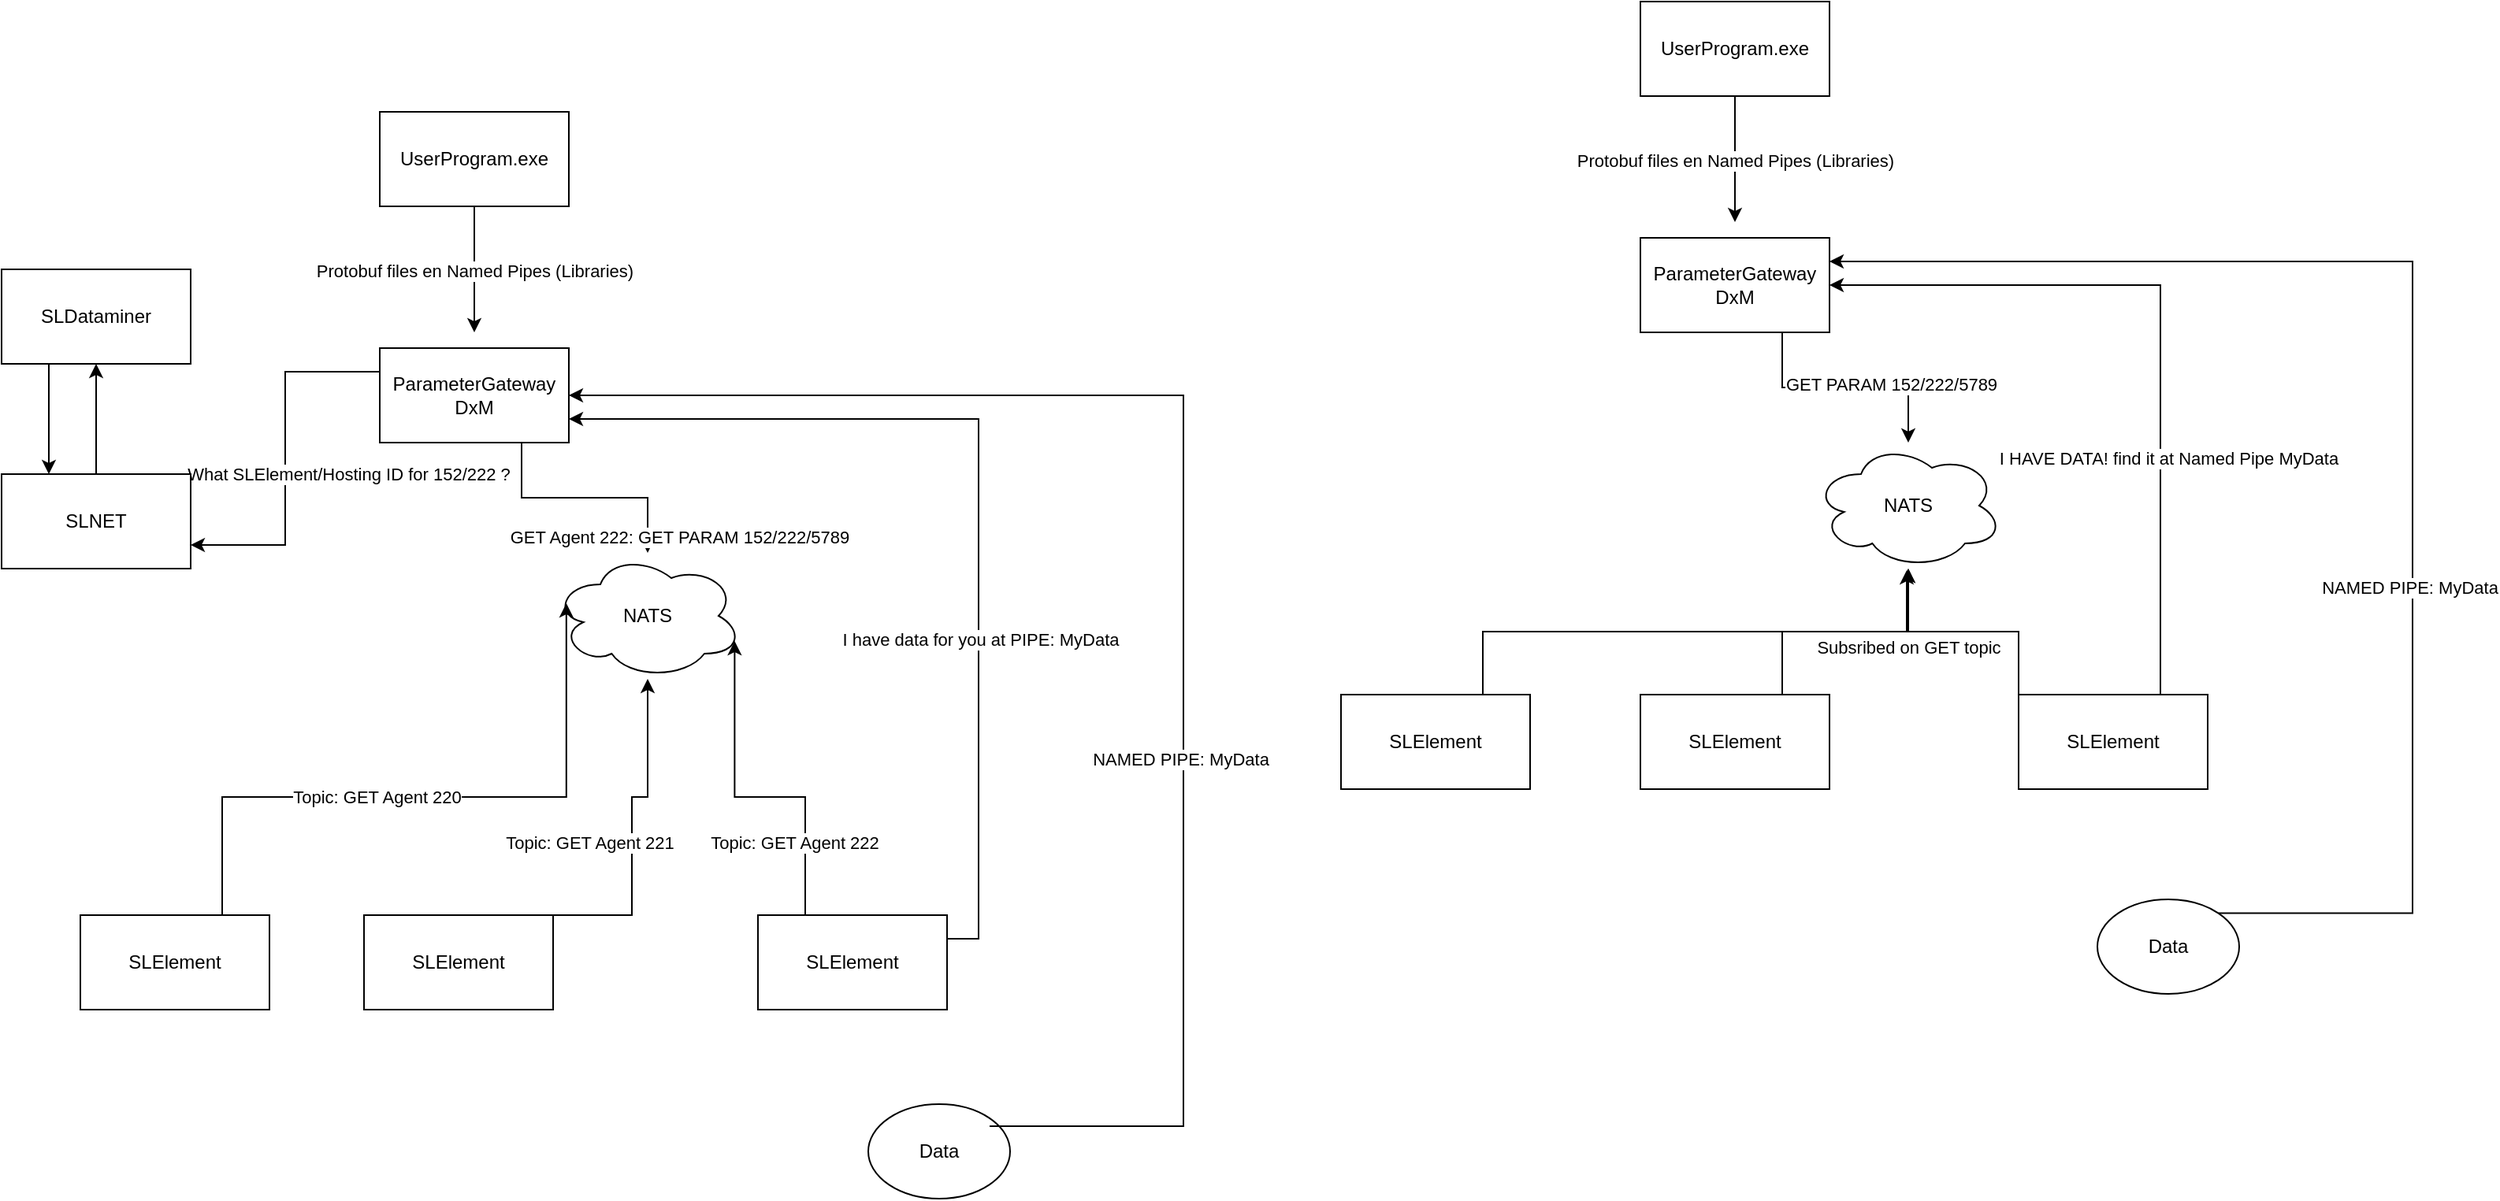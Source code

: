 <mxfile version="24.0.7" type="github">
  <diagram name="Pagina-1" id="wJ1V50IH1IuiKim2gVSn">
    <mxGraphModel dx="2022" dy="722" grid="1" gridSize="10" guides="1" tooltips="1" connect="1" arrows="1" fold="1" page="1" pageScale="1" pageWidth="827" pageHeight="1169" math="0" shadow="0">
      <root>
        <mxCell id="0" />
        <mxCell id="1" parent="0" />
        <mxCell id="Whz3UONTRS0zzaaH_FLw-6" value="" style="edgeStyle=orthogonalEdgeStyle;rounded=0;orthogonalLoop=1;jettySize=auto;html=1;" edge="1" parent="1" source="Whz3UONTRS0zzaaH_FLw-1">
          <mxGeometry relative="1" as="geometry">
            <mxPoint x="330" y="300" as="targetPoint" />
          </mxGeometry>
        </mxCell>
        <mxCell id="Whz3UONTRS0zzaaH_FLw-7" value="Protobuf files en Named Pipes (Libraries)" style="edgeLabel;html=1;align=center;verticalAlign=middle;resizable=0;points=[];" vertex="1" connectable="0" parent="Whz3UONTRS0zzaaH_FLw-6">
          <mxGeometry x="-0.242" relative="1" as="geometry">
            <mxPoint y="10" as="offset" />
          </mxGeometry>
        </mxCell>
        <mxCell id="Whz3UONTRS0zzaaH_FLw-1" value="UserProgram.exe" style="rounded=0;whiteSpace=wrap;html=1;" vertex="1" parent="1">
          <mxGeometry x="270" y="160" width="120" height="60" as="geometry" />
        </mxCell>
        <mxCell id="Whz3UONTRS0zzaaH_FLw-9" style="edgeStyle=orthogonalEdgeStyle;rounded=0;orthogonalLoop=1;jettySize=auto;html=1;exitX=0.75;exitY=1;exitDx=0;exitDy=0;" edge="1" parent="1" source="Whz3UONTRS0zzaaH_FLw-2" target="Whz3UONTRS0zzaaH_FLw-8">
          <mxGeometry relative="1" as="geometry" />
        </mxCell>
        <mxCell id="Whz3UONTRS0zzaaH_FLw-10" value="GET PARAM 152/222/5789" style="edgeLabel;html=1;align=center;verticalAlign=middle;resizable=0;points=[];" vertex="1" connectable="0" parent="Whz3UONTRS0zzaaH_FLw-9">
          <mxGeometry x="0.387" y="2" relative="1" as="geometry">
            <mxPoint as="offset" />
          </mxGeometry>
        </mxCell>
        <mxCell id="Whz3UONTRS0zzaaH_FLw-2" value="ParameterGateway DxM" style="rounded=0;whiteSpace=wrap;html=1;" vertex="1" parent="1">
          <mxGeometry x="270" y="310" width="120" height="60" as="geometry" />
        </mxCell>
        <mxCell id="Whz3UONTRS0zzaaH_FLw-11" style="edgeStyle=orthogonalEdgeStyle;rounded=0;orthogonalLoop=1;jettySize=auto;html=1;exitX=0.75;exitY=0;exitDx=0;exitDy=0;" edge="1" parent="1" source="Whz3UONTRS0zzaaH_FLw-3" target="Whz3UONTRS0zzaaH_FLw-8">
          <mxGeometry relative="1" as="geometry" />
        </mxCell>
        <mxCell id="Whz3UONTRS0zzaaH_FLw-12" value="Subsribed on GET topic" style="edgeLabel;html=1;align=center;verticalAlign=middle;resizable=0;points=[];" vertex="1" connectable="0" parent="Whz3UONTRS0zzaaH_FLw-11">
          <mxGeometry x="0.287" y="-3" relative="1" as="geometry">
            <mxPoint x="17" y="7" as="offset" />
          </mxGeometry>
        </mxCell>
        <mxCell id="Whz3UONTRS0zzaaH_FLw-3" value="SLElement" style="rounded=0;whiteSpace=wrap;html=1;" vertex="1" parent="1">
          <mxGeometry x="270" y="600" width="120" height="60" as="geometry" />
        </mxCell>
        <mxCell id="Whz3UONTRS0zzaaH_FLw-19" style="edgeStyle=orthogonalEdgeStyle;rounded=0;orthogonalLoop=1;jettySize=auto;html=1;exitX=1;exitY=0;exitDx=0;exitDy=0;entryX=1;entryY=0.25;entryDx=0;entryDy=0;" edge="1" parent="1" source="Whz3UONTRS0zzaaH_FLw-4" target="Whz3UONTRS0zzaaH_FLw-2">
          <mxGeometry relative="1" as="geometry">
            <Array as="points">
              <mxPoint x="760" y="739" />
              <mxPoint x="760" y="325" />
            </Array>
          </mxGeometry>
        </mxCell>
        <mxCell id="Whz3UONTRS0zzaaH_FLw-20" value="NAMED PIPE: MyData" style="edgeLabel;html=1;align=center;verticalAlign=middle;resizable=0;points=[];" vertex="1" connectable="0" parent="Whz3UONTRS0zzaaH_FLw-19">
          <mxGeometry x="-0.271" y="2" relative="1" as="geometry">
            <mxPoint as="offset" />
          </mxGeometry>
        </mxCell>
        <mxCell id="Whz3UONTRS0zzaaH_FLw-4" value="Data" style="ellipse;whiteSpace=wrap;html=1;" vertex="1" parent="1">
          <mxGeometry x="560" y="730" width="90" height="60" as="geometry" />
        </mxCell>
        <mxCell id="Whz3UONTRS0zzaaH_FLw-8" value="NATS" style="ellipse;shape=cloud;whiteSpace=wrap;html=1;" vertex="1" parent="1">
          <mxGeometry x="380" y="440" width="120" height="80" as="geometry" />
        </mxCell>
        <mxCell id="Whz3UONTRS0zzaaH_FLw-17" style="edgeStyle=orthogonalEdgeStyle;rounded=0;orthogonalLoop=1;jettySize=auto;html=1;exitX=0.75;exitY=0;exitDx=0;exitDy=0;entryX=1;entryY=0.5;entryDx=0;entryDy=0;" edge="1" parent="1" source="Whz3UONTRS0zzaaH_FLw-13" target="Whz3UONTRS0zzaaH_FLw-2">
          <mxGeometry relative="1" as="geometry" />
        </mxCell>
        <mxCell id="Whz3UONTRS0zzaaH_FLw-18" value="I HAVE DATA! find it at Named Pipe MyData" style="edgeLabel;html=1;align=center;verticalAlign=middle;resizable=0;points=[];" vertex="1" connectable="0" parent="Whz3UONTRS0zzaaH_FLw-17">
          <mxGeometry x="-0.201" y="-1" relative="1" as="geometry">
            <mxPoint x="4" y="38" as="offset" />
          </mxGeometry>
        </mxCell>
        <mxCell id="Whz3UONTRS0zzaaH_FLw-13" value="SLElement" style="rounded=0;whiteSpace=wrap;html=1;" vertex="1" parent="1">
          <mxGeometry x="510" y="600" width="120" height="60" as="geometry" />
        </mxCell>
        <mxCell id="Whz3UONTRS0zzaaH_FLw-15" style="edgeStyle=orthogonalEdgeStyle;rounded=0;orthogonalLoop=1;jettySize=auto;html=1;exitX=0.75;exitY=0;exitDx=0;exitDy=0;" edge="1" parent="1" source="Whz3UONTRS0zzaaH_FLw-14" target="Whz3UONTRS0zzaaH_FLw-8">
          <mxGeometry relative="1" as="geometry" />
        </mxCell>
        <mxCell id="Whz3UONTRS0zzaaH_FLw-14" value="SLElement" style="rounded=0;whiteSpace=wrap;html=1;" vertex="1" parent="1">
          <mxGeometry x="80" y="600" width="120" height="60" as="geometry" />
        </mxCell>
        <mxCell id="Whz3UONTRS0zzaaH_FLw-16" style="edgeStyle=orthogonalEdgeStyle;rounded=0;orthogonalLoop=1;jettySize=auto;html=1;exitX=0;exitY=0;exitDx=0;exitDy=0;entryX=0.492;entryY=1.013;entryDx=0;entryDy=0;entryPerimeter=0;" edge="1" parent="1" source="Whz3UONTRS0zzaaH_FLw-13" target="Whz3UONTRS0zzaaH_FLw-8">
          <mxGeometry relative="1" as="geometry" />
        </mxCell>
        <mxCell id="Whz3UONTRS0zzaaH_FLw-21" value="" style="edgeStyle=orthogonalEdgeStyle;rounded=0;orthogonalLoop=1;jettySize=auto;html=1;" edge="1" parent="1" source="Whz3UONTRS0zzaaH_FLw-23">
          <mxGeometry relative="1" as="geometry">
            <mxPoint x="-470" y="370" as="targetPoint" />
          </mxGeometry>
        </mxCell>
        <mxCell id="Whz3UONTRS0zzaaH_FLw-22" value="Protobuf files en Named Pipes (Libraries)" style="edgeLabel;html=1;align=center;verticalAlign=middle;resizable=0;points=[];" vertex="1" connectable="0" parent="Whz3UONTRS0zzaaH_FLw-21">
          <mxGeometry x="-0.242" relative="1" as="geometry">
            <mxPoint y="10" as="offset" />
          </mxGeometry>
        </mxCell>
        <mxCell id="Whz3UONTRS0zzaaH_FLw-23" value="UserProgram.exe" style="rounded=0;whiteSpace=wrap;html=1;" vertex="1" parent="1">
          <mxGeometry x="-530" y="230" width="120" height="60" as="geometry" />
        </mxCell>
        <mxCell id="Whz3UONTRS0zzaaH_FLw-24" style="edgeStyle=orthogonalEdgeStyle;rounded=0;orthogonalLoop=1;jettySize=auto;html=1;exitX=0.75;exitY=1;exitDx=0;exitDy=0;" edge="1" parent="1" source="Whz3UONTRS0zzaaH_FLw-26" target="Whz3UONTRS0zzaaH_FLw-33">
          <mxGeometry relative="1" as="geometry" />
        </mxCell>
        <mxCell id="Whz3UONTRS0zzaaH_FLw-25" value="GET Agent 222: GET PARAM 152/222/5789" style="edgeLabel;html=1;align=center;verticalAlign=middle;resizable=0;points=[];" vertex="1" connectable="0" parent="Whz3UONTRS0zzaaH_FLw-24">
          <mxGeometry x="0.387" y="2" relative="1" as="geometry">
            <mxPoint x="31" y="27" as="offset" />
          </mxGeometry>
        </mxCell>
        <mxCell id="Whz3UONTRS0zzaaH_FLw-42" style="edgeStyle=orthogonalEdgeStyle;rounded=0;orthogonalLoop=1;jettySize=auto;html=1;exitX=0;exitY=0.25;exitDx=0;exitDy=0;entryX=1;entryY=0.75;entryDx=0;entryDy=0;" edge="1" parent="1" source="Whz3UONTRS0zzaaH_FLw-26" target="Whz3UONTRS0zzaaH_FLw-40">
          <mxGeometry relative="1" as="geometry" />
        </mxCell>
        <mxCell id="Whz3UONTRS0zzaaH_FLw-45" value="What SLElement/Hosting ID for 152/222 ?" style="edgeLabel;html=1;align=center;verticalAlign=middle;resizable=0;points=[];" vertex="1" connectable="0" parent="Whz3UONTRS0zzaaH_FLw-42">
          <mxGeometry x="0.041" relative="1" as="geometry">
            <mxPoint x="40" y="5" as="offset" />
          </mxGeometry>
        </mxCell>
        <mxCell id="Whz3UONTRS0zzaaH_FLw-26" value="ParameterGateway DxM" style="rounded=0;whiteSpace=wrap;html=1;" vertex="1" parent="1">
          <mxGeometry x="-530" y="380" width="120" height="60" as="geometry" />
        </mxCell>
        <mxCell id="Whz3UONTRS0zzaaH_FLw-29" value="SLElement" style="rounded=0;whiteSpace=wrap;html=1;" vertex="1" parent="1">
          <mxGeometry x="-540" y="740" width="120" height="60" as="geometry" />
        </mxCell>
        <mxCell id="Whz3UONTRS0zzaaH_FLw-32" value="Data" style="ellipse;whiteSpace=wrap;html=1;" vertex="1" parent="1">
          <mxGeometry x="-220" y="860" width="90" height="60" as="geometry" />
        </mxCell>
        <mxCell id="Whz3UONTRS0zzaaH_FLw-33" value="NATS" style="ellipse;shape=cloud;whiteSpace=wrap;html=1;" vertex="1" parent="1">
          <mxGeometry x="-420" y="510" width="120" height="80" as="geometry" />
        </mxCell>
        <mxCell id="Whz3UONTRS0zzaaH_FLw-60" style="edgeStyle=orthogonalEdgeStyle;rounded=0;orthogonalLoop=1;jettySize=auto;html=1;exitX=1;exitY=0.25;exitDx=0;exitDy=0;entryX=1;entryY=0.75;entryDx=0;entryDy=0;" edge="1" parent="1" source="Whz3UONTRS0zzaaH_FLw-36" target="Whz3UONTRS0zzaaH_FLw-26">
          <mxGeometry relative="1" as="geometry" />
        </mxCell>
        <mxCell id="Whz3UONTRS0zzaaH_FLw-61" value="I have data for you at PIPE: MyData" style="edgeLabel;html=1;align=center;verticalAlign=middle;resizable=0;points=[];" vertex="1" connectable="0" parent="Whz3UONTRS0zzaaH_FLw-60">
          <mxGeometry x="-0.31" y="-1" relative="1" as="geometry">
            <mxPoint as="offset" />
          </mxGeometry>
        </mxCell>
        <mxCell id="Whz3UONTRS0zzaaH_FLw-36" value="SLElement" style="rounded=0;whiteSpace=wrap;html=1;" vertex="1" parent="1">
          <mxGeometry x="-290" y="740" width="120" height="60" as="geometry" />
        </mxCell>
        <mxCell id="Whz3UONTRS0zzaaH_FLw-38" value="SLElement" style="rounded=0;whiteSpace=wrap;html=1;" vertex="1" parent="1">
          <mxGeometry x="-720" y="740" width="120" height="60" as="geometry" />
        </mxCell>
        <mxCell id="Whz3UONTRS0zzaaH_FLw-43" style="edgeStyle=orthogonalEdgeStyle;rounded=0;orthogonalLoop=1;jettySize=auto;html=1;exitX=0.5;exitY=0;exitDx=0;exitDy=0;entryX=0.5;entryY=1;entryDx=0;entryDy=0;" edge="1" parent="1" source="Whz3UONTRS0zzaaH_FLw-40" target="Whz3UONTRS0zzaaH_FLw-41">
          <mxGeometry relative="1" as="geometry" />
        </mxCell>
        <mxCell id="Whz3UONTRS0zzaaH_FLw-40" value="SLNET" style="rounded=0;whiteSpace=wrap;html=1;" vertex="1" parent="1">
          <mxGeometry x="-770" y="460" width="120" height="60" as="geometry" />
        </mxCell>
        <mxCell id="Whz3UONTRS0zzaaH_FLw-44" style="edgeStyle=orthogonalEdgeStyle;rounded=0;orthogonalLoop=1;jettySize=auto;html=1;exitX=0.25;exitY=1;exitDx=0;exitDy=0;entryX=0.25;entryY=0;entryDx=0;entryDy=0;" edge="1" parent="1" source="Whz3UONTRS0zzaaH_FLw-41" target="Whz3UONTRS0zzaaH_FLw-40">
          <mxGeometry relative="1" as="geometry" />
        </mxCell>
        <mxCell id="Whz3UONTRS0zzaaH_FLw-41" value="SLDataminer" style="rounded=0;whiteSpace=wrap;html=1;" vertex="1" parent="1">
          <mxGeometry x="-770" y="330" width="120" height="60" as="geometry" />
        </mxCell>
        <mxCell id="Whz3UONTRS0zzaaH_FLw-48" style="edgeStyle=orthogonalEdgeStyle;rounded=0;orthogonalLoop=1;jettySize=auto;html=1;exitX=0.75;exitY=0;exitDx=0;exitDy=0;entryX=0.07;entryY=0.4;entryDx=0;entryDy=0;entryPerimeter=0;" edge="1" parent="1" source="Whz3UONTRS0zzaaH_FLw-38" target="Whz3UONTRS0zzaaH_FLw-33">
          <mxGeometry relative="1" as="geometry" />
        </mxCell>
        <mxCell id="Whz3UONTRS0zzaaH_FLw-51" value="Topic: GET Agent 220" style="edgeLabel;html=1;align=center;verticalAlign=middle;resizable=0;points=[];" vertex="1" connectable="0" parent="Whz3UONTRS0zzaaH_FLw-48">
          <mxGeometry x="-0.169" relative="1" as="geometry">
            <mxPoint as="offset" />
          </mxGeometry>
        </mxCell>
        <mxCell id="Whz3UONTRS0zzaaH_FLw-49" style="edgeStyle=orthogonalEdgeStyle;rounded=0;orthogonalLoop=1;jettySize=auto;html=1;exitX=0.75;exitY=0;exitDx=0;exitDy=0;entryX=0.5;entryY=1;entryDx=0;entryDy=0;entryPerimeter=0;" edge="1" parent="1" source="Whz3UONTRS0zzaaH_FLw-29" target="Whz3UONTRS0zzaaH_FLw-33">
          <mxGeometry relative="1" as="geometry">
            <Array as="points">
              <mxPoint x="-370" y="740" />
              <mxPoint x="-370" y="665" />
              <mxPoint x="-360" y="665" />
            </Array>
          </mxGeometry>
        </mxCell>
        <mxCell id="Whz3UONTRS0zzaaH_FLw-50" style="edgeStyle=orthogonalEdgeStyle;rounded=0;orthogonalLoop=1;jettySize=auto;html=1;exitX=0.25;exitY=0;exitDx=0;exitDy=0;entryX=0.96;entryY=0.7;entryDx=0;entryDy=0;entryPerimeter=0;" edge="1" parent="1" source="Whz3UONTRS0zzaaH_FLw-36" target="Whz3UONTRS0zzaaH_FLw-33">
          <mxGeometry relative="1" as="geometry" />
        </mxCell>
        <mxCell id="Whz3UONTRS0zzaaH_FLw-52" value="Topic: GET Agent 221" style="edgeLabel;html=1;align=center;verticalAlign=middle;resizable=0;points=[];" vertex="1" connectable="0" parent="1">
          <mxGeometry x="-389.997" y="690.0" as="geometry">
            <mxPoint x="-7" y="4" as="offset" />
          </mxGeometry>
        </mxCell>
        <mxCell id="Whz3UONTRS0zzaaH_FLw-54" value="Topic: GET Agent 222" style="edgeLabel;html=1;align=center;verticalAlign=middle;resizable=0;points=[];" vertex="1" connectable="0" parent="1">
          <mxGeometry x="-259.997" y="690.0" as="geometry">
            <mxPoint x="-7" y="4" as="offset" />
          </mxGeometry>
        </mxCell>
        <mxCell id="Whz3UONTRS0zzaaH_FLw-55" style="edgeStyle=orthogonalEdgeStyle;rounded=0;orthogonalLoop=1;jettySize=auto;html=1;exitX=1;exitY=0;exitDx=0;exitDy=0;entryX=1;entryY=0.5;entryDx=0;entryDy=0;" edge="1" parent="1" target="Whz3UONTRS0zzaaH_FLw-26">
          <mxGeometry relative="1" as="geometry">
            <mxPoint x="-143" y="874" as="sourcePoint" />
            <mxPoint x="-390" y="460" as="targetPoint" />
            <Array as="points">
              <mxPoint x="-20" y="874" />
              <mxPoint x="-20" y="410" />
            </Array>
          </mxGeometry>
        </mxCell>
        <mxCell id="Whz3UONTRS0zzaaH_FLw-56" value="NAMED PIPE: MyData" style="edgeLabel;html=1;align=center;verticalAlign=middle;resizable=0;points=[];" vertex="1" connectable="0" parent="Whz3UONTRS0zzaaH_FLw-55">
          <mxGeometry x="-0.271" y="2" relative="1" as="geometry">
            <mxPoint as="offset" />
          </mxGeometry>
        </mxCell>
      </root>
    </mxGraphModel>
  </diagram>
</mxfile>
